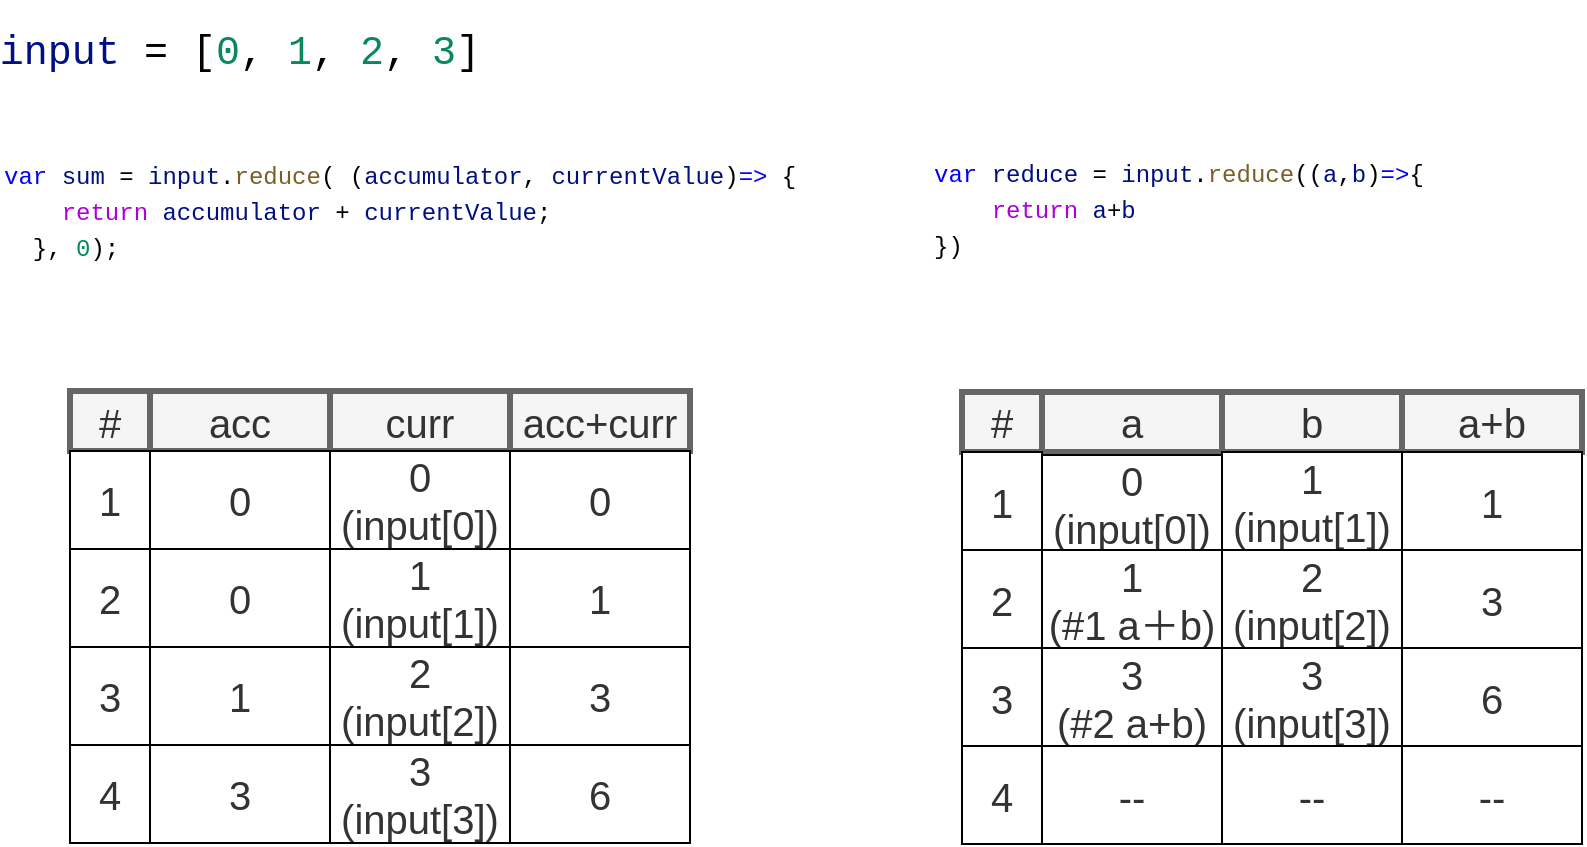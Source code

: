 <mxfile version="11.1.4" type="device"><diagram id="KsR2z3vhjbcOBaqCQrwk" name="第1頁"><mxGraphModel dx="1264" dy="802" grid="1" gridSize="10" guides="1" tooltips="1" connect="1" arrows="1" fold="1" page="1" pageScale="1" pageWidth="827" pageHeight="1169" math="0" shadow="0"><root><mxCell id="0"/><mxCell id="1" parent="0"/><mxCell id="3Z8g6VeqIh3TkEc2Iwl1-1" value="&lt;div style=&quot;color: rgb(212 , 212 , 212) ; font-family: &amp;#34;menlo&amp;#34; , &amp;#34;monaco&amp;#34; , &amp;#34;courier new&amp;#34; , monospace ; line-height: 18px ; white-space: pre ; font-size: 20px&quot;&gt;&lt;div style=&quot;color: rgb(0 , 0 , 0) ; background-color: rgb(255 , 255 , 255) ; font-family: &amp;#34;menlo&amp;#34; , &amp;#34;monaco&amp;#34; , &amp;#34;courier new&amp;#34; , monospace ; line-height: 18px&quot;&gt;&lt;span style=&quot;color: #001080&quot;&gt;input&lt;/span&gt; = [&lt;span style=&quot;color: #09885a&quot;&gt;0&lt;/span&gt;, &lt;span style=&quot;color: #09885a&quot;&gt;1&lt;/span&gt;, &lt;span style=&quot;color: #09885a&quot;&gt;2&lt;/span&gt;, &lt;span style=&quot;color: #09885a&quot;&gt;3&lt;/span&gt;]&lt;/div&gt;&lt;/div&gt;" style="text;html=1;strokeColor=none;fillColor=none;align=center;verticalAlign=middle;whiteSpace=wrap;rounded=0;fontSize=20;" vertex="1" parent="1"><mxGeometry x="47" y="103.5" width="180" height="50" as="geometry"/></mxCell><mxCell id="3Z8g6VeqIh3TkEc2Iwl1-9" value="&lt;div style=&quot;color: rgb(212 , 212 , 212) ; font-family: &amp;#34;menlo&amp;#34; , &amp;#34;monaco&amp;#34; , &amp;#34;courier new&amp;#34; , monospace ; font-size: 12px ; line-height: 18px ; white-space: pre&quot;&gt;&lt;div style=&quot;color: rgb(0 , 0 , 0) ; font-family: &amp;#34;menlo&amp;#34; , &amp;#34;monaco&amp;#34; , &amp;#34;courier new&amp;#34; , monospace ; line-height: 18px&quot;&gt;&lt;div&gt;&lt;span style=&quot;color: #0000ff&quot;&gt;var&lt;/span&gt; &lt;span style=&quot;color: #001080&quot;&gt;sum&lt;/span&gt; = &lt;span style=&quot;color: #001080&quot;&gt;input&lt;/span&gt;.&lt;span style=&quot;color: #795e26&quot;&gt;reduce&lt;/span&gt;( (&lt;span style=&quot;color: #001080&quot;&gt;accumulator&lt;/span&gt;, &lt;span style=&quot;color: #001080&quot;&gt;currentValue&lt;/span&gt;)&lt;span style=&quot;color: #0000ff&quot;&gt;=&amp;gt;&lt;/span&gt; {&lt;/div&gt;&lt;div&gt;    &lt;span style=&quot;color: #af00db&quot;&gt;return&lt;/span&gt; &lt;span style=&quot;color: #001080&quot;&gt;accumulator&lt;/span&gt; + &lt;span style=&quot;color: #001080&quot;&gt;currentValue&lt;/span&gt;;&lt;/div&gt;&lt;div&gt;  }, &lt;span style=&quot;color: #09885a&quot;&gt;0&lt;/span&gt;);&lt;/div&gt;&lt;/div&gt;&lt;/div&gt;" style="text;html=1;strokeColor=none;fillColor=none;align=left;verticalAlign=middle;whiteSpace=wrap;rounded=0;fontSize=20;labelBackgroundColor=#ffffff;" vertex="1" parent="1"><mxGeometry x="17" y="163.5" width="420" height="90" as="geometry"/></mxCell><mxCell id="3Z8g6VeqIh3TkEc2Iwl1-10" value="&lt;div style=&quot;color: rgb(0 , 0 , 0) ; background-color: rgb(255 , 255 , 255) ; font-family: &amp;#34;menlo&amp;#34; , &amp;#34;monaco&amp;#34; , &amp;#34;courier new&amp;#34; , monospace ; font-size: 12px ; line-height: 18px ; white-space: pre&quot;&gt;&lt;div&gt;&lt;span style=&quot;color: #0000ff&quot;&gt;var&lt;/span&gt; &lt;span style=&quot;color: #001080&quot;&gt;reduce&lt;/span&gt; = &lt;span style=&quot;color: #001080&quot;&gt;input&lt;/span&gt;.&lt;span style=&quot;color: #795e26&quot;&gt;reduce&lt;/span&gt;((&lt;span style=&quot;color: #001080&quot;&gt;a&lt;/span&gt;,&lt;span style=&quot;color: #001080&quot;&gt;b&lt;/span&gt;)&lt;span style=&quot;color: #0000ff&quot;&gt;=&amp;gt;&lt;/span&gt;{&lt;/div&gt;&lt;div&gt;    &lt;span style=&quot;color: #af00db&quot;&gt;return&lt;/span&gt; &lt;span style=&quot;color: #001080&quot;&gt;a&lt;/span&gt;+&lt;span style=&quot;color: #001080&quot;&gt;b&lt;/span&gt;&lt;/div&gt;&lt;div&gt;})&lt;/div&gt;&lt;/div&gt;" style="text;html=1;resizable=0;points=[];autosize=1;align=left;verticalAlign=top;spacingTop=-4;fontSize=20;fontColor=#FFFFFF;" vertex="1" parent="1"><mxGeometry x="482" y="178.5" width="260" height="60" as="geometry"/></mxCell><mxCell id="3Z8g6VeqIh3TkEc2Iwl1-14" value="#" style="rounded=0;whiteSpace=wrap;html=1;labelBackgroundColor=none;strokeColor=#666666;fillColor=#f5f5f5;fontSize=20;fontColor=#333333;align=center;strokeWidth=3;" vertex="1" parent="1"><mxGeometry x="52" y="298.5" width="40" height="30" as="geometry"/></mxCell><mxCell id="3Z8g6VeqIh3TkEc2Iwl1-15" value="acc" style="rounded=0;whiteSpace=wrap;html=1;labelBackgroundColor=none;strokeColor=#666666;fillColor=#f5f5f5;fontSize=20;fontColor=#333333;align=center;strokeWidth=3;" vertex="1" parent="1"><mxGeometry x="92" y="298.5" width="90" height="30" as="geometry"/></mxCell><mxCell id="3Z8g6VeqIh3TkEc2Iwl1-16" value="curr" style="rounded=0;whiteSpace=wrap;html=1;labelBackgroundColor=none;strokeColor=#666666;fillColor=#f5f5f5;fontSize=20;fontColor=#333333;align=center;strokeWidth=3;" vertex="1" parent="1"><mxGeometry x="182" y="298.5" width="90" height="30" as="geometry"/></mxCell><mxCell id="3Z8g6VeqIh3TkEc2Iwl1-22" value="acc+curr" style="rounded=0;whiteSpace=wrap;html=1;labelBackgroundColor=none;strokeColor=#666666;fillColor=#f5f5f5;fontSize=20;fontColor=#333333;align=center;strokeWidth=3;" vertex="1" parent="1"><mxGeometry x="272" y="298.5" width="90" height="30" as="geometry"/></mxCell><mxCell id="3Z8g6VeqIh3TkEc2Iwl1-17" value="1" style="rounded=0;whiteSpace=wrap;html=1;labelBackgroundColor=none;strokeColor=#000000;fillColor=#FFFFFF;fontSize=20;fontColor=#333333;align=center;strokeWidth=1;perimeterSpacing=2;verticalAlign=middle;" vertex="1" parent="1"><mxGeometry x="52" y="328.5" width="40" height="49" as="geometry"/></mxCell><mxCell id="3Z8g6VeqIh3TkEc2Iwl1-18" value="0" style="rounded=0;whiteSpace=wrap;html=1;labelBackgroundColor=none;strokeColor=#000000;fillColor=#FFFFFF;fontSize=20;fontColor=#333333;align=center;strokeWidth=1;perimeterSpacing=2;verticalAlign=middle;" vertex="1" parent="1"><mxGeometry x="92" y="328.5" width="90" height="49" as="geometry"/></mxCell><mxCell id="3Z8g6VeqIh3TkEc2Iwl1-19" value="0&lt;br&gt;(input[0])" style="rounded=0;whiteSpace=wrap;html=1;labelBackgroundColor=none;strokeColor=#000000;fillColor=#FFFFFF;fontSize=20;fontColor=#333333;align=center;strokeWidth=1;perimeterSpacing=2;verticalAlign=middle;" vertex="1" parent="1"><mxGeometry x="182" y="328.5" width="90" height="49" as="geometry"/></mxCell><mxCell id="3Z8g6VeqIh3TkEc2Iwl1-23" value="0" style="rounded=0;whiteSpace=wrap;html=1;labelBackgroundColor=none;strokeColor=#000000;fillColor=#FFFFFF;fontSize=20;fontColor=#333333;align=center;strokeWidth=1;perimeterSpacing=2;verticalAlign=middle;" vertex="1" parent="1"><mxGeometry x="272" y="328.5" width="90" height="49" as="geometry"/></mxCell><mxCell id="3Z8g6VeqIh3TkEc2Iwl1-24" value="2" style="rounded=0;whiteSpace=wrap;html=1;labelBackgroundColor=none;strokeColor=#000000;fillColor=#FFFFFF;fontSize=20;fontColor=#333333;align=center;strokeWidth=1;perimeterSpacing=2;verticalAlign=middle;" vertex="1" parent="1"><mxGeometry x="52" y="377.5" width="40" height="49" as="geometry"/></mxCell><mxCell id="3Z8g6VeqIh3TkEc2Iwl1-25" value="0" style="rounded=0;whiteSpace=wrap;html=1;labelBackgroundColor=none;strokeColor=#000000;fillColor=#FFFFFF;fontSize=20;fontColor=#333333;align=center;strokeWidth=1;perimeterSpacing=2;verticalAlign=middle;" vertex="1" parent="1"><mxGeometry x="92" y="377.5" width="90" height="49" as="geometry"/></mxCell><mxCell id="3Z8g6VeqIh3TkEc2Iwl1-26" value="1&lt;br&gt;(input[1])" style="rounded=0;whiteSpace=wrap;html=1;labelBackgroundColor=none;strokeColor=#000000;fillColor=#FFFFFF;fontSize=20;fontColor=#333333;align=center;strokeWidth=1;perimeterSpacing=2;verticalAlign=middle;" vertex="1" parent="1"><mxGeometry x="182" y="377.5" width="90" height="49" as="geometry"/></mxCell><mxCell id="3Z8g6VeqIh3TkEc2Iwl1-27" value="1" style="rounded=0;whiteSpace=wrap;html=1;labelBackgroundColor=none;strokeColor=#000000;fillColor=#FFFFFF;fontSize=20;fontColor=#333333;align=center;strokeWidth=1;perimeterSpacing=2;verticalAlign=middle;" vertex="1" parent="1"><mxGeometry x="272" y="377.5" width="90" height="49" as="geometry"/></mxCell><mxCell id="3Z8g6VeqIh3TkEc2Iwl1-28" value="3" style="rounded=0;whiteSpace=wrap;html=1;labelBackgroundColor=none;strokeColor=#000000;fillColor=#FFFFFF;fontSize=20;fontColor=#333333;align=center;strokeWidth=1;perimeterSpacing=2;verticalAlign=middle;" vertex="1" parent="1"><mxGeometry x="52" y="426.5" width="40" height="49" as="geometry"/></mxCell><mxCell id="3Z8g6VeqIh3TkEc2Iwl1-29" value="1" style="rounded=0;whiteSpace=wrap;html=1;labelBackgroundColor=none;strokeColor=#000000;fillColor=#FFFFFF;fontSize=20;fontColor=#333333;align=center;strokeWidth=1;perimeterSpacing=2;verticalAlign=middle;" vertex="1" parent="1"><mxGeometry x="92" y="426.5" width="90" height="49" as="geometry"/></mxCell><mxCell id="3Z8g6VeqIh3TkEc2Iwl1-30" value="2&lt;br&gt;(input[2])" style="rounded=0;whiteSpace=wrap;html=1;labelBackgroundColor=none;strokeColor=#000000;fillColor=#FFFFFF;fontSize=20;fontColor=#333333;align=center;strokeWidth=1;perimeterSpacing=2;verticalAlign=middle;" vertex="1" parent="1"><mxGeometry x="182" y="426.5" width="90" height="49" as="geometry"/></mxCell><mxCell id="3Z8g6VeqIh3TkEc2Iwl1-31" value="3" style="rounded=0;whiteSpace=wrap;html=1;labelBackgroundColor=none;strokeColor=#000000;fillColor=#FFFFFF;fontSize=20;fontColor=#333333;align=center;strokeWidth=1;perimeterSpacing=2;verticalAlign=middle;" vertex="1" parent="1"><mxGeometry x="272" y="426.5" width="90" height="49" as="geometry"/></mxCell><mxCell id="3Z8g6VeqIh3TkEc2Iwl1-32" value="4" style="rounded=0;whiteSpace=wrap;html=1;labelBackgroundColor=none;strokeColor=#000000;fillColor=#FFFFFF;fontSize=20;fontColor=#333333;align=center;strokeWidth=1;perimeterSpacing=2;verticalAlign=middle;" vertex="1" parent="1"><mxGeometry x="52" y="475.5" width="40" height="49" as="geometry"/></mxCell><mxCell id="3Z8g6VeqIh3TkEc2Iwl1-33" value="3" style="rounded=0;whiteSpace=wrap;html=1;labelBackgroundColor=none;strokeColor=#000000;fillColor=#FFFFFF;fontSize=20;fontColor=#333333;align=center;strokeWidth=1;perimeterSpacing=2;verticalAlign=middle;" vertex="1" parent="1"><mxGeometry x="92" y="475.5" width="90" height="49" as="geometry"/></mxCell><mxCell id="3Z8g6VeqIh3TkEc2Iwl1-34" value="3&lt;br&gt;(input[3])" style="rounded=0;whiteSpace=wrap;html=1;labelBackgroundColor=none;strokeColor=#000000;fillColor=#FFFFFF;fontSize=20;fontColor=#333333;align=center;strokeWidth=1;perimeterSpacing=2;verticalAlign=middle;" vertex="1" parent="1"><mxGeometry x="182" y="475.5" width="90" height="49" as="geometry"/></mxCell><mxCell id="3Z8g6VeqIh3TkEc2Iwl1-35" value="6" style="rounded=0;whiteSpace=wrap;html=1;labelBackgroundColor=none;strokeColor=#000000;fillColor=#FFFFFF;fontSize=20;fontColor=#333333;align=center;strokeWidth=1;perimeterSpacing=2;verticalAlign=middle;" vertex="1" parent="1"><mxGeometry x="272" y="475.5" width="90" height="49" as="geometry"/></mxCell><mxCell id="3Z8g6VeqIh3TkEc2Iwl1-47" value="#" style="rounded=0;whiteSpace=wrap;html=1;labelBackgroundColor=none;strokeColor=#666666;fillColor=#f5f5f5;fontSize=20;fontColor=#333333;align=center;strokeWidth=3;" vertex="1" parent="1"><mxGeometry x="498" y="299" width="40" height="30" as="geometry"/></mxCell><mxCell id="3Z8g6VeqIh3TkEc2Iwl1-48" value="a" style="rounded=0;whiteSpace=wrap;html=1;labelBackgroundColor=none;strokeColor=#666666;fillColor=#f5f5f5;fontSize=20;fontColor=#333333;align=center;strokeWidth=3;" vertex="1" parent="1"><mxGeometry x="538" y="299" width="90" height="30" as="geometry"/></mxCell><mxCell id="3Z8g6VeqIh3TkEc2Iwl1-49" value="b" style="rounded=0;whiteSpace=wrap;html=1;labelBackgroundColor=none;strokeColor=#666666;fillColor=#f5f5f5;fontSize=20;fontColor=#333333;align=center;strokeWidth=3;" vertex="1" parent="1"><mxGeometry x="628" y="299" width="90" height="30" as="geometry"/></mxCell><mxCell id="3Z8g6VeqIh3TkEc2Iwl1-50" value="a+b" style="rounded=0;whiteSpace=wrap;html=1;labelBackgroundColor=none;strokeColor=#666666;fillColor=#f5f5f5;fontSize=20;fontColor=#333333;align=center;strokeWidth=3;" vertex="1" parent="1"><mxGeometry x="718" y="299" width="90" height="30" as="geometry"/></mxCell><mxCell id="3Z8g6VeqIh3TkEc2Iwl1-51" value="1" style="rounded=0;whiteSpace=wrap;html=1;labelBackgroundColor=none;strokeColor=#000000;fillColor=#FFFFFF;fontSize=20;fontColor=#333333;align=center;strokeWidth=1;perimeterSpacing=2;verticalAlign=middle;" vertex="1" parent="1"><mxGeometry x="498" y="329" width="40" height="49" as="geometry"/></mxCell><mxCell id="3Z8g6VeqIh3TkEc2Iwl1-52" value="0&lt;br&gt;(input[0])" style="rounded=0;whiteSpace=wrap;html=1;labelBackgroundColor=none;strokeColor=#000000;fillColor=#FFFFFF;fontSize=20;fontColor=#333333;align=center;strokeWidth=1;perimeterSpacing=2;verticalAlign=middle;" vertex="1" parent="1"><mxGeometry x="538" y="330.5" width="90" height="48" as="geometry"/></mxCell><mxCell id="3Z8g6VeqIh3TkEc2Iwl1-53" value="1&lt;br&gt;(input[1])" style="rounded=0;whiteSpace=wrap;html=1;labelBackgroundColor=none;strokeColor=#000000;fillColor=#FFFFFF;fontSize=20;fontColor=#333333;align=center;strokeWidth=1;perimeterSpacing=2;verticalAlign=middle;" vertex="1" parent="1"><mxGeometry x="628" y="329" width="90" height="49" as="geometry"/></mxCell><mxCell id="3Z8g6VeqIh3TkEc2Iwl1-54" value="1" style="rounded=0;whiteSpace=wrap;html=1;labelBackgroundColor=none;strokeColor=#000000;fillColor=#FFFFFF;fontSize=20;fontColor=#333333;align=center;strokeWidth=1;perimeterSpacing=2;verticalAlign=middle;" vertex="1" parent="1"><mxGeometry x="718" y="329" width="90" height="49" as="geometry"/></mxCell><mxCell id="3Z8g6VeqIh3TkEc2Iwl1-55" value="2" style="rounded=0;whiteSpace=wrap;html=1;labelBackgroundColor=none;strokeColor=#000000;fillColor=#FFFFFF;fontSize=20;fontColor=#333333;align=center;strokeWidth=1;perimeterSpacing=2;verticalAlign=middle;" vertex="1" parent="1"><mxGeometry x="498" y="378" width="40" height="49" as="geometry"/></mxCell><mxCell id="3Z8g6VeqIh3TkEc2Iwl1-56" value="1&lt;br&gt;(#1 a＋b)" style="rounded=0;whiteSpace=wrap;html=1;labelBackgroundColor=none;strokeColor=#000000;fillColor=#FFFFFF;fontSize=20;fontColor=#333333;align=center;strokeWidth=1;perimeterSpacing=2;verticalAlign=middle;" vertex="1" parent="1"><mxGeometry x="538" y="378" width="90" height="49" as="geometry"/></mxCell><mxCell id="3Z8g6VeqIh3TkEc2Iwl1-57" value="2&lt;br&gt;(input[2])" style="rounded=0;whiteSpace=wrap;html=1;labelBackgroundColor=none;strokeColor=#000000;fillColor=#FFFFFF;fontSize=20;fontColor=#333333;align=center;strokeWidth=1;perimeterSpacing=2;verticalAlign=middle;" vertex="1" parent="1"><mxGeometry x="628" y="378" width="90" height="49" as="geometry"/></mxCell><mxCell id="3Z8g6VeqIh3TkEc2Iwl1-58" value="3" style="rounded=0;whiteSpace=wrap;html=1;labelBackgroundColor=none;strokeColor=#000000;fillColor=#FFFFFF;fontSize=20;fontColor=#333333;align=center;strokeWidth=1;perimeterSpacing=2;verticalAlign=middle;" vertex="1" parent="1"><mxGeometry x="718" y="378" width="90" height="49" as="geometry"/></mxCell><mxCell id="3Z8g6VeqIh3TkEc2Iwl1-59" value="3" style="rounded=0;whiteSpace=wrap;html=1;labelBackgroundColor=none;strokeColor=#000000;fillColor=#FFFFFF;fontSize=20;fontColor=#333333;align=center;strokeWidth=1;perimeterSpacing=2;verticalAlign=middle;" vertex="1" parent="1"><mxGeometry x="498" y="427" width="40" height="49" as="geometry"/></mxCell><mxCell id="3Z8g6VeqIh3TkEc2Iwl1-60" value="3&lt;br&gt;(#2 a+b)" style="rounded=0;whiteSpace=wrap;html=1;labelBackgroundColor=none;strokeColor=#000000;fillColor=#FFFFFF;fontSize=20;fontColor=#333333;align=center;strokeWidth=1;perimeterSpacing=2;verticalAlign=middle;" vertex="1" parent="1"><mxGeometry x="538" y="427" width="90" height="49" as="geometry"/></mxCell><mxCell id="3Z8g6VeqIh3TkEc2Iwl1-61" value="3&lt;br&gt;(input[3])" style="rounded=0;whiteSpace=wrap;html=1;labelBackgroundColor=none;strokeColor=#000000;fillColor=#FFFFFF;fontSize=20;fontColor=#333333;align=center;strokeWidth=1;perimeterSpacing=2;verticalAlign=middle;" vertex="1" parent="1"><mxGeometry x="628" y="427" width="90" height="49" as="geometry"/></mxCell><mxCell id="3Z8g6VeqIh3TkEc2Iwl1-62" value="6" style="rounded=0;whiteSpace=wrap;html=1;labelBackgroundColor=none;strokeColor=#000000;fillColor=#FFFFFF;fontSize=20;fontColor=#333333;align=center;strokeWidth=1;perimeterSpacing=2;verticalAlign=middle;" vertex="1" parent="1"><mxGeometry x="718" y="427" width="90" height="49" as="geometry"/></mxCell><mxCell id="3Z8g6VeqIh3TkEc2Iwl1-63" value="4" style="rounded=0;whiteSpace=wrap;html=1;labelBackgroundColor=none;strokeColor=#000000;fillColor=#FFFFFF;fontSize=20;fontColor=#333333;align=center;strokeWidth=1;perimeterSpacing=2;verticalAlign=middle;" vertex="1" parent="1"><mxGeometry x="498" y="476" width="40" height="49" as="geometry"/></mxCell><mxCell id="3Z8g6VeqIh3TkEc2Iwl1-64" value="--" style="rounded=0;whiteSpace=wrap;html=1;labelBackgroundColor=none;strokeColor=#000000;fillColor=#FFFFFF;fontSize=20;fontColor=#333333;align=center;strokeWidth=1;perimeterSpacing=2;verticalAlign=middle;" vertex="1" parent="1"><mxGeometry x="538" y="476" width="90" height="49" as="geometry"/></mxCell><mxCell id="3Z8g6VeqIh3TkEc2Iwl1-65" value="--" style="rounded=0;whiteSpace=wrap;html=1;labelBackgroundColor=none;strokeColor=#000000;fillColor=#FFFFFF;fontSize=20;fontColor=#333333;align=center;strokeWidth=1;perimeterSpacing=2;verticalAlign=middle;" vertex="1" parent="1"><mxGeometry x="628" y="476" width="90" height="49" as="geometry"/></mxCell><mxCell id="3Z8g6VeqIh3TkEc2Iwl1-66" value="--" style="rounded=0;whiteSpace=wrap;html=1;labelBackgroundColor=none;strokeColor=#000000;fillColor=#FFFFFF;fontSize=20;fontColor=#333333;align=center;strokeWidth=1;perimeterSpacing=2;verticalAlign=middle;" vertex="1" parent="1"><mxGeometry x="718" y="476" width="90" height="49" as="geometry"/></mxCell></root></mxGraphModel></diagram></mxfile>